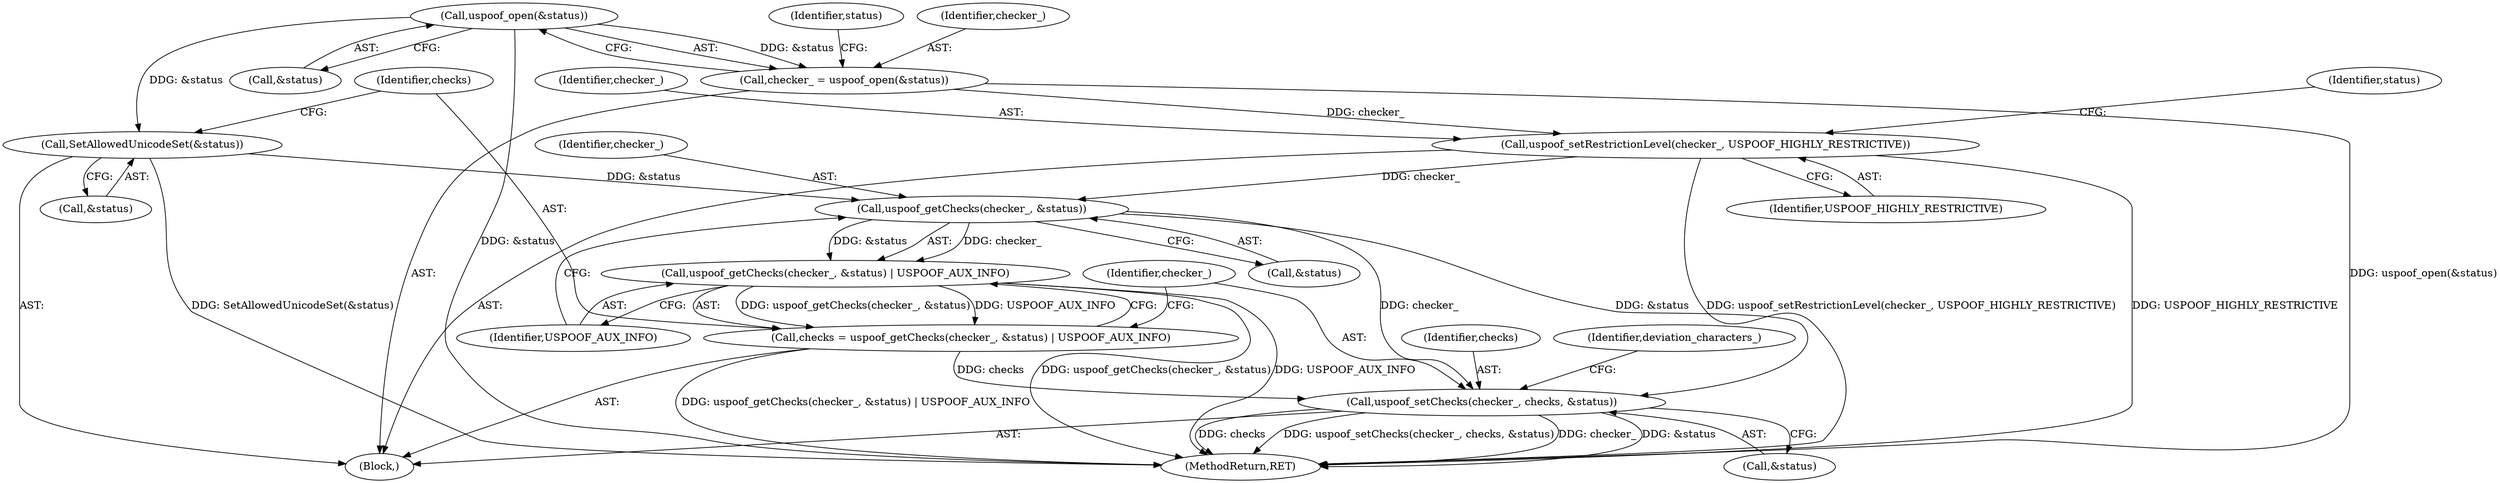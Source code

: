 digraph "0_Chrome_cc0bbcbe7c986094da8e58c37a21fdd179b686b0@API" {
"1000109" [label="(Call,uspoof_open(&status))"];
"1000107" [label="(Call,checker_ = uspoof_open(&status))"];
"1000120" [label="(Call,uspoof_setRestrictionLevel(checker_, USPOOF_HIGHLY_RESTRICTIVE))"];
"1000130" [label="(Call,uspoof_getChecks(checker_, &status))"];
"1000129" [label="(Call,uspoof_getChecks(checker_, &status) | USPOOF_AUX_INFO)"];
"1000127" [label="(Call,checks = uspoof_getChecks(checker_, &status) | USPOOF_AUX_INFO)"];
"1000135" [label="(Call,uspoof_setChecks(checker_, checks, &status))"];
"1000123" [label="(Call,SetAllowedUnicodeSet(&status))"];
"1000128" [label="(Identifier,checks)"];
"1000135" [label="(Call,uspoof_setChecks(checker_, checks, &status))"];
"1000138" [label="(Call,&status)"];
"1000110" [label="(Call,&status)"];
"1000109" [label="(Call,uspoof_open(&status))"];
"1000122" [label="(Identifier,USPOOF_HIGHLY_RESTRICTIVE)"];
"1000120" [label="(Call,uspoof_setRestrictionLevel(checker_, USPOOF_HIGHLY_RESTRICTIVE))"];
"1000108" [label="(Identifier,checker_)"];
"1000219" [label="(MethodReturn,RET)"];
"1000125" [label="(Identifier,status)"];
"1000131" [label="(Identifier,checker_)"];
"1000107" [label="(Call,checker_ = uspoof_open(&status))"];
"1000137" [label="(Identifier,checks)"];
"1000127" [label="(Call,checks = uspoof_getChecks(checker_, &status) | USPOOF_AUX_INFO)"];
"1000132" [label="(Call,&status)"];
"1000141" [label="(Identifier,deviation_characters_)"];
"1000121" [label="(Identifier,checker_)"];
"1000114" [label="(Identifier,status)"];
"1000123" [label="(Call,SetAllowedUnicodeSet(&status))"];
"1000130" [label="(Call,uspoof_getChecks(checker_, &status))"];
"1000136" [label="(Identifier,checker_)"];
"1000129" [label="(Call,uspoof_getChecks(checker_, &status) | USPOOF_AUX_INFO)"];
"1000124" [label="(Call,&status)"];
"1000134" [label="(Identifier,USPOOF_AUX_INFO)"];
"1000102" [label="(Block,)"];
"1000109" -> "1000107"  [label="AST: "];
"1000109" -> "1000110"  [label="CFG: "];
"1000110" -> "1000109"  [label="AST: "];
"1000107" -> "1000109"  [label="CFG: "];
"1000109" -> "1000219"  [label="DDG: &status"];
"1000109" -> "1000107"  [label="DDG: &status"];
"1000109" -> "1000123"  [label="DDG: &status"];
"1000107" -> "1000102"  [label="AST: "];
"1000108" -> "1000107"  [label="AST: "];
"1000114" -> "1000107"  [label="CFG: "];
"1000107" -> "1000219"  [label="DDG: uspoof_open(&status)"];
"1000107" -> "1000120"  [label="DDG: checker_"];
"1000120" -> "1000102"  [label="AST: "];
"1000120" -> "1000122"  [label="CFG: "];
"1000121" -> "1000120"  [label="AST: "];
"1000122" -> "1000120"  [label="AST: "];
"1000125" -> "1000120"  [label="CFG: "];
"1000120" -> "1000219"  [label="DDG: uspoof_setRestrictionLevel(checker_, USPOOF_HIGHLY_RESTRICTIVE)"];
"1000120" -> "1000219"  [label="DDG: USPOOF_HIGHLY_RESTRICTIVE"];
"1000120" -> "1000130"  [label="DDG: checker_"];
"1000130" -> "1000129"  [label="AST: "];
"1000130" -> "1000132"  [label="CFG: "];
"1000131" -> "1000130"  [label="AST: "];
"1000132" -> "1000130"  [label="AST: "];
"1000134" -> "1000130"  [label="CFG: "];
"1000130" -> "1000129"  [label="DDG: checker_"];
"1000130" -> "1000129"  [label="DDG: &status"];
"1000123" -> "1000130"  [label="DDG: &status"];
"1000130" -> "1000135"  [label="DDG: checker_"];
"1000130" -> "1000135"  [label="DDG: &status"];
"1000129" -> "1000127"  [label="AST: "];
"1000129" -> "1000134"  [label="CFG: "];
"1000134" -> "1000129"  [label="AST: "];
"1000127" -> "1000129"  [label="CFG: "];
"1000129" -> "1000219"  [label="DDG: uspoof_getChecks(checker_, &status)"];
"1000129" -> "1000219"  [label="DDG: USPOOF_AUX_INFO"];
"1000129" -> "1000127"  [label="DDG: uspoof_getChecks(checker_, &status)"];
"1000129" -> "1000127"  [label="DDG: USPOOF_AUX_INFO"];
"1000127" -> "1000102"  [label="AST: "];
"1000128" -> "1000127"  [label="AST: "];
"1000136" -> "1000127"  [label="CFG: "];
"1000127" -> "1000219"  [label="DDG: uspoof_getChecks(checker_, &status) | USPOOF_AUX_INFO"];
"1000127" -> "1000135"  [label="DDG: checks"];
"1000135" -> "1000102"  [label="AST: "];
"1000135" -> "1000138"  [label="CFG: "];
"1000136" -> "1000135"  [label="AST: "];
"1000137" -> "1000135"  [label="AST: "];
"1000138" -> "1000135"  [label="AST: "];
"1000141" -> "1000135"  [label="CFG: "];
"1000135" -> "1000219"  [label="DDG: uspoof_setChecks(checker_, checks, &status)"];
"1000135" -> "1000219"  [label="DDG: checker_"];
"1000135" -> "1000219"  [label="DDG: &status"];
"1000135" -> "1000219"  [label="DDG: checks"];
"1000123" -> "1000102"  [label="AST: "];
"1000123" -> "1000124"  [label="CFG: "];
"1000124" -> "1000123"  [label="AST: "];
"1000128" -> "1000123"  [label="CFG: "];
"1000123" -> "1000219"  [label="DDG: SetAllowedUnicodeSet(&status)"];
}
